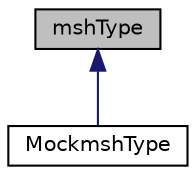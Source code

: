 digraph "mshType"
{
 // LATEX_PDF_SIZE
  edge [fontname="Helvetica",fontsize="10",labelfontname="Helvetica",labelfontsize="10"];
  node [fontname="Helvetica",fontsize="10",shape=record];
  Node1 [label="mshType",height=0.2,width=0.4,color="black", fillcolor="grey75", style="filled", fontcolor="black",tooltip="This is the container for a mesh or NURBS patch, those specific to NURBS are noted."];
  Node1 -> Node2 [dir="back",color="midnightblue",fontsize="10",style="solid",fontname="Helvetica"];
  Node2 [label="MockmshType",height=0.2,width=0.4,color="black", fillcolor="white", style="filled",URL="$class_mockmsh_type.html",tooltip=" "];
}
